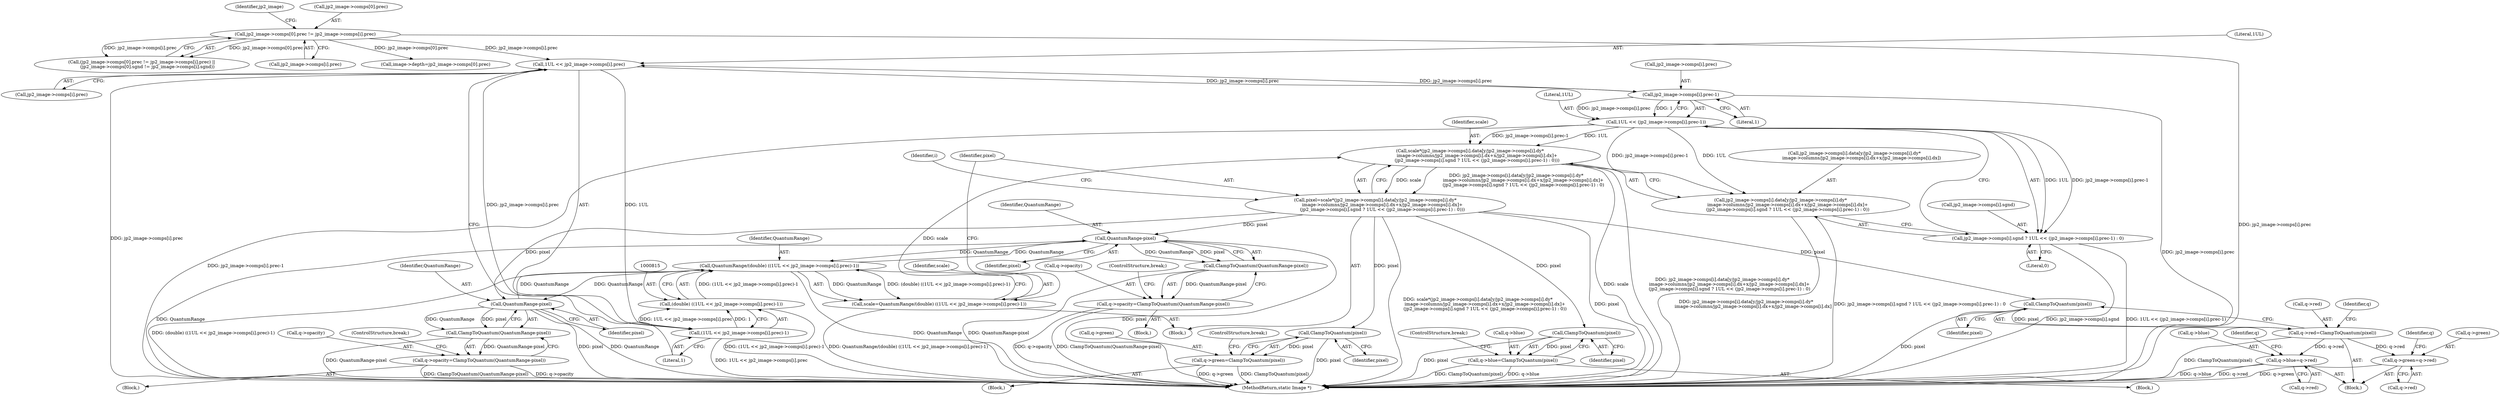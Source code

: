 digraph "0_ImageMagick_acee073df34aa4d491bf5cb74d3a15fc80f0a3aa@array" {
"1000817" [label="(Call,1UL << jp2_image->comps[i].prec)"];
"1000556" [label="(Call,jp2_image->comps[0].prec != jp2_image->comps[i].prec)"];
"1000881" [label="(Call,jp2_image->comps[i].prec-1)"];
"1000817" [label="(Call,1UL << jp2_image->comps[i].prec)"];
"1000816" [label="(Call,(1UL << jp2_image->comps[i].prec)-1)"];
"1000814" [label="(Call,(double) ((1UL << jp2_image->comps[i].prec)-1))"];
"1000812" [label="(Call,QuantumRange/(double) ((1UL << jp2_image->comps[i].prec)-1))"];
"1000810" [label="(Call,scale=QuantumRange/(double) ((1UL << jp2_image->comps[i].prec)-1))"];
"1000829" [label="(Call,scale*(jp2_image->comps[i].data[y/jp2_image->comps[i].dy*\n          image->columns/jp2_image->comps[i].dx+x/jp2_image->comps[i].dx]+\n          (jp2_image->comps[i].sgnd ? 1UL << (jp2_image->comps[i].prec-1) : 0)))"];
"1000827" [label="(Call,pixel=scale*(jp2_image->comps[i].data[y/jp2_image->comps[i].dy*\n          image->columns/jp2_image->comps[i].dx+x/jp2_image->comps[i].dx]+\n          (jp2_image->comps[i].sgnd ? 1UL << (jp2_image->comps[i].prec-1) : 0)))"];
"1000900" [label="(Call,ClampToQuantum(pixel))"];
"1000896" [label="(Call,q->red=ClampToQuantum(pixel))"];
"1000902" [label="(Call,q->green=q->red)"];
"1000909" [label="(Call,q->blue=q->red)"];
"1000936" [label="(Call,QuantumRange-pixel)"];
"1000935" [label="(Call,ClampToQuantum(QuantumRange-pixel))"];
"1000931" [label="(Call,q->opacity=ClampToQuantum(QuantumRange-pixel))"];
"1000944" [label="(Call,ClampToQuantum(pixel))"];
"1000940" [label="(Call,q->green=ClampToQuantum(pixel))"];
"1000953" [label="(Call,ClampToQuantum(pixel))"];
"1000949" [label="(Call,q->blue=ClampToQuantum(pixel))"];
"1000963" [label="(Call,QuantumRange-pixel)"];
"1000962" [label="(Call,ClampToQuantum(QuantumRange-pixel))"];
"1000958" [label="(Call,q->opacity=ClampToQuantum(QuantumRange-pixel))"];
"1000879" [label="(Call,1UL << (jp2_image->comps[i].prec-1))"];
"1000831" [label="(Call,jp2_image->comps[i].data[y/jp2_image->comps[i].dy*\n          image->columns/jp2_image->comps[i].dx+x/jp2_image->comps[i].dx]+\n          (jp2_image->comps[i].sgnd ? 1UL << (jp2_image->comps[i].prec-1) : 0))"];
"1000871" [label="(Call,jp2_image->comps[i].sgnd ? 1UL << (jp2_image->comps[i].prec-1) : 0)"];
"1000910" [label="(Call,q->blue)"];
"1000827" [label="(Call,pixel=scale*(jp2_image->comps[i].data[y/jp2_image->comps[i].dy*\n          image->columns/jp2_image->comps[i].dx+x/jp2_image->comps[i].dx]+\n          (jp2_image->comps[i].sgnd ? 1UL << (jp2_image->comps[i].prec-1) : 0)))"];
"1000564" [label="(Call,jp2_image->comps[i].prec)"];
"1000906" [label="(Call,q->red)"];
"1000950" [label="(Call,q->blue)"];
"1000890" [label="(Literal,0)"];
"1000575" [label="(Identifier,jp2_image)"];
"1000872" [label="(Call,jp2_image->comps[i].sgnd)"];
"1000932" [label="(Call,q->opacity)"];
"1000923" [label="(Block,)"];
"1000902" [label="(Call,q->green=q->red)"];
"1000816" [label="(Call,(1UL << jp2_image->comps[i].prec)-1)"];
"1000938" [label="(Identifier,pixel)"];
"1000810" [label="(Call,scale=QuantumRange/(double) ((1UL << jp2_image->comps[i].prec)-1))"];
"1000959" [label="(Call,q->opacity)"];
"1000881" [label="(Call,jp2_image->comps[i].prec-1)"];
"1000966" [label="(ControlStructure,break;)"];
"1000879" [label="(Call,1UL << (jp2_image->comps[i].prec-1))"];
"1000811" [label="(Identifier,scale)"];
"1000897" [label="(Call,q->red)"];
"1000807" [label="(Block,)"];
"1000931" [label="(Call,q->opacity=ClampToQuantum(QuantumRange-pixel))"];
"1000829" [label="(Call,scale*(jp2_image->comps[i].data[y/jp2_image->comps[i].dy*\n          image->columns/jp2_image->comps[i].dx+x/jp2_image->comps[i].dx]+\n          (jp2_image->comps[i].sgnd ? 1UL << (jp2_image->comps[i].prec-1) : 0)))"];
"1000939" [label="(ControlStructure,break;)"];
"1000941" [label="(Call,q->green)"];
"1000832" [label="(Call,jp2_image->comps[i].data[y/jp2_image->comps[i].dy*\n          image->columns/jp2_image->comps[i].dx+x/jp2_image->comps[i].dx])"];
"1000963" [label="(Call,QuantumRange-pixel)"];
"1000557" [label="(Call,jp2_image->comps[0].prec)"];
"1000958" [label="(Call,q->opacity=ClampToQuantum(QuantumRange-pixel))"];
"1000911" [label="(Identifier,q)"];
"1000882" [label="(Call,jp2_image->comps[i].prec)"];
"1000814" [label="(Call,(double) ((1UL << jp2_image->comps[i].prec)-1))"];
"1000909" [label="(Call,q->blue=q->red)"];
"1000935" [label="(Call,ClampToQuantum(QuantumRange-pixel))"];
"1000826" [label="(Literal,1)"];
"1000930" [label="(Block,)"];
"1000949" [label="(Call,q->blue=ClampToQuantum(pixel))"];
"1000948" [label="(Block,)"];
"1000954" [label="(Identifier,pixel)"];
"1000944" [label="(Call,ClampToQuantum(pixel))"];
"1000955" [label="(ControlStructure,break;)"];
"1000830" [label="(Identifier,scale)"];
"1000936" [label="(Call,QuantumRange-pixel)"];
"1000964" [label="(Identifier,QuantumRange)"];
"1000555" [label="(Call,(jp2_image->comps[0].prec != jp2_image->comps[i].prec) ||\n        (jp2_image->comps[0].sgnd != jp2_image->comps[i].sgnd))"];
"1000962" [label="(Call,ClampToQuantum(QuantumRange-pixel))"];
"1001006" [label="(MethodReturn,static Image *)"];
"1000953" [label="(Call,ClampToQuantum(pixel))"];
"1000937" [label="(Identifier,QuantumRange)"];
"1000812" [label="(Call,QuantumRange/(double) ((1UL << jp2_image->comps[i].prec)-1))"];
"1000831" [label="(Call,jp2_image->comps[i].data[y/jp2_image->comps[i].dy*\n          image->columns/jp2_image->comps[i].dx+x/jp2_image->comps[i].dx]+\n          (jp2_image->comps[i].sgnd ? 1UL << (jp2_image->comps[i].prec-1) : 0))"];
"1000817" [label="(Call,1UL << jp2_image->comps[i].prec)"];
"1000900" [label="(Call,ClampToQuantum(pixel))"];
"1000904" [label="(Identifier,q)"];
"1000918" [label="(Identifier,q)"];
"1000889" [label="(Literal,1)"];
"1000556" [label="(Call,jp2_image->comps[0].prec != jp2_image->comps[i].prec)"];
"1000880" [label="(Literal,1UL)"];
"1000913" [label="(Call,q->red)"];
"1000946" [label="(ControlStructure,break;)"];
"1000945" [label="(Identifier,pixel)"];
"1000617" [label="(Call,image->depth=jp2_image->comps[0].prec)"];
"1000828" [label="(Identifier,pixel)"];
"1000965" [label="(Identifier,pixel)"];
"1000892" [label="(Identifier,i)"];
"1000901" [label="(Identifier,pixel)"];
"1000871" [label="(Call,jp2_image->comps[i].sgnd ? 1UL << (jp2_image->comps[i].prec-1) : 0)"];
"1000818" [label="(Literal,1UL)"];
"1000957" [label="(Block,)"];
"1000940" [label="(Call,q->green=ClampToQuantum(pixel))"];
"1000896" [label="(Call,q->red=ClampToQuantum(pixel))"];
"1000895" [label="(Block,)"];
"1000903" [label="(Call,q->green)"];
"1000819" [label="(Call,jp2_image->comps[i].prec)"];
"1000813" [label="(Identifier,QuantumRange)"];
"1000817" -> "1000816"  [label="AST: "];
"1000817" -> "1000819"  [label="CFG: "];
"1000818" -> "1000817"  [label="AST: "];
"1000819" -> "1000817"  [label="AST: "];
"1000826" -> "1000817"  [label="CFG: "];
"1000817" -> "1001006"  [label="DDG: jp2_image->comps[i].prec"];
"1000817" -> "1000816"  [label="DDG: 1UL"];
"1000817" -> "1000816"  [label="DDG: jp2_image->comps[i].prec"];
"1000556" -> "1000817"  [label="DDG: jp2_image->comps[i].prec"];
"1000881" -> "1000817"  [label="DDG: jp2_image->comps[i].prec"];
"1000817" -> "1000881"  [label="DDG: jp2_image->comps[i].prec"];
"1000556" -> "1000555"  [label="AST: "];
"1000556" -> "1000564"  [label="CFG: "];
"1000557" -> "1000556"  [label="AST: "];
"1000564" -> "1000556"  [label="AST: "];
"1000575" -> "1000556"  [label="CFG: "];
"1000555" -> "1000556"  [label="CFG: "];
"1000556" -> "1001006"  [label="DDG: jp2_image->comps[i].prec"];
"1000556" -> "1000555"  [label="DDG: jp2_image->comps[0].prec"];
"1000556" -> "1000555"  [label="DDG: jp2_image->comps[i].prec"];
"1000556" -> "1000617"  [label="DDG: jp2_image->comps[0].prec"];
"1000881" -> "1000879"  [label="AST: "];
"1000881" -> "1000889"  [label="CFG: "];
"1000882" -> "1000881"  [label="AST: "];
"1000889" -> "1000881"  [label="AST: "];
"1000879" -> "1000881"  [label="CFG: "];
"1000881" -> "1001006"  [label="DDG: jp2_image->comps[i].prec"];
"1000881" -> "1000879"  [label="DDG: jp2_image->comps[i].prec"];
"1000881" -> "1000879"  [label="DDG: 1"];
"1000816" -> "1000814"  [label="AST: "];
"1000816" -> "1000826"  [label="CFG: "];
"1000826" -> "1000816"  [label="AST: "];
"1000814" -> "1000816"  [label="CFG: "];
"1000816" -> "1001006"  [label="DDG: 1UL << jp2_image->comps[i].prec"];
"1000816" -> "1000814"  [label="DDG: 1UL << jp2_image->comps[i].prec"];
"1000816" -> "1000814"  [label="DDG: 1"];
"1000814" -> "1000812"  [label="AST: "];
"1000815" -> "1000814"  [label="AST: "];
"1000812" -> "1000814"  [label="CFG: "];
"1000814" -> "1001006"  [label="DDG: (1UL << jp2_image->comps[i].prec)-1"];
"1000814" -> "1000812"  [label="DDG: (1UL << jp2_image->comps[i].prec)-1"];
"1000812" -> "1000810"  [label="AST: "];
"1000813" -> "1000812"  [label="AST: "];
"1000810" -> "1000812"  [label="CFG: "];
"1000812" -> "1001006"  [label="DDG: (double) ((1UL << jp2_image->comps[i].prec)-1)"];
"1000812" -> "1001006"  [label="DDG: QuantumRange"];
"1000812" -> "1000810"  [label="DDG: QuantumRange"];
"1000812" -> "1000810"  [label="DDG: (double) ((1UL << jp2_image->comps[i].prec)-1)"];
"1000936" -> "1000812"  [label="DDG: QuantumRange"];
"1000963" -> "1000812"  [label="DDG: QuantumRange"];
"1000812" -> "1000936"  [label="DDG: QuantumRange"];
"1000812" -> "1000963"  [label="DDG: QuantumRange"];
"1000810" -> "1000807"  [label="AST: "];
"1000811" -> "1000810"  [label="AST: "];
"1000828" -> "1000810"  [label="CFG: "];
"1000810" -> "1001006"  [label="DDG: QuantumRange/(double) ((1UL << jp2_image->comps[i].prec)-1)"];
"1000810" -> "1000829"  [label="DDG: scale"];
"1000829" -> "1000827"  [label="AST: "];
"1000829" -> "1000831"  [label="CFG: "];
"1000830" -> "1000829"  [label="AST: "];
"1000831" -> "1000829"  [label="AST: "];
"1000827" -> "1000829"  [label="CFG: "];
"1000829" -> "1001006"  [label="DDG: scale"];
"1000829" -> "1001006"  [label="DDG: jp2_image->comps[i].data[y/jp2_image->comps[i].dy*\n          image->columns/jp2_image->comps[i].dx+x/jp2_image->comps[i].dx]+\n          (jp2_image->comps[i].sgnd ? 1UL << (jp2_image->comps[i].prec-1) : 0)"];
"1000829" -> "1000827"  [label="DDG: scale"];
"1000829" -> "1000827"  [label="DDG: jp2_image->comps[i].data[y/jp2_image->comps[i].dy*\n          image->columns/jp2_image->comps[i].dx+x/jp2_image->comps[i].dx]+\n          (jp2_image->comps[i].sgnd ? 1UL << (jp2_image->comps[i].prec-1) : 0)"];
"1000879" -> "1000829"  [label="DDG: 1UL"];
"1000879" -> "1000829"  [label="DDG: jp2_image->comps[i].prec-1"];
"1000827" -> "1000807"  [label="AST: "];
"1000828" -> "1000827"  [label="AST: "];
"1000892" -> "1000827"  [label="CFG: "];
"1000827" -> "1001006"  [label="DDG: scale*(jp2_image->comps[i].data[y/jp2_image->comps[i].dy*\n          image->columns/jp2_image->comps[i].dx+x/jp2_image->comps[i].dx]+\n          (jp2_image->comps[i].sgnd ? 1UL << (jp2_image->comps[i].prec-1) : 0))"];
"1000827" -> "1001006"  [label="DDG: pixel"];
"1000827" -> "1000900"  [label="DDG: pixel"];
"1000827" -> "1000936"  [label="DDG: pixel"];
"1000827" -> "1000944"  [label="DDG: pixel"];
"1000827" -> "1000953"  [label="DDG: pixel"];
"1000827" -> "1000963"  [label="DDG: pixel"];
"1000900" -> "1000896"  [label="AST: "];
"1000900" -> "1000901"  [label="CFG: "];
"1000901" -> "1000900"  [label="AST: "];
"1000896" -> "1000900"  [label="CFG: "];
"1000900" -> "1001006"  [label="DDG: pixel"];
"1000900" -> "1000896"  [label="DDG: pixel"];
"1000896" -> "1000895"  [label="AST: "];
"1000897" -> "1000896"  [label="AST: "];
"1000904" -> "1000896"  [label="CFG: "];
"1000896" -> "1001006"  [label="DDG: ClampToQuantum(pixel)"];
"1000896" -> "1000902"  [label="DDG: q->red"];
"1000896" -> "1000909"  [label="DDG: q->red"];
"1000902" -> "1000895"  [label="AST: "];
"1000902" -> "1000906"  [label="CFG: "];
"1000903" -> "1000902"  [label="AST: "];
"1000906" -> "1000902"  [label="AST: "];
"1000911" -> "1000902"  [label="CFG: "];
"1000902" -> "1001006"  [label="DDG: q->green"];
"1000909" -> "1000895"  [label="AST: "];
"1000909" -> "1000913"  [label="CFG: "];
"1000910" -> "1000909"  [label="AST: "];
"1000913" -> "1000909"  [label="AST: "];
"1000918" -> "1000909"  [label="CFG: "];
"1000909" -> "1001006"  [label="DDG: q->blue"];
"1000909" -> "1001006"  [label="DDG: q->red"];
"1000936" -> "1000935"  [label="AST: "];
"1000936" -> "1000938"  [label="CFG: "];
"1000937" -> "1000936"  [label="AST: "];
"1000938" -> "1000936"  [label="AST: "];
"1000935" -> "1000936"  [label="CFG: "];
"1000936" -> "1001006"  [label="DDG: QuantumRange"];
"1000936" -> "1001006"  [label="DDG: pixel"];
"1000936" -> "1000935"  [label="DDG: QuantumRange"];
"1000936" -> "1000935"  [label="DDG: pixel"];
"1000935" -> "1000931"  [label="AST: "];
"1000931" -> "1000935"  [label="CFG: "];
"1000935" -> "1001006"  [label="DDG: QuantumRange-pixel"];
"1000935" -> "1000931"  [label="DDG: QuantumRange-pixel"];
"1000931" -> "1000930"  [label="AST: "];
"1000932" -> "1000931"  [label="AST: "];
"1000939" -> "1000931"  [label="CFG: "];
"1000931" -> "1001006"  [label="DDG: ClampToQuantum(QuantumRange-pixel)"];
"1000931" -> "1001006"  [label="DDG: q->opacity"];
"1000944" -> "1000940"  [label="AST: "];
"1000944" -> "1000945"  [label="CFG: "];
"1000945" -> "1000944"  [label="AST: "];
"1000940" -> "1000944"  [label="CFG: "];
"1000944" -> "1001006"  [label="DDG: pixel"];
"1000944" -> "1000940"  [label="DDG: pixel"];
"1000940" -> "1000923"  [label="AST: "];
"1000941" -> "1000940"  [label="AST: "];
"1000946" -> "1000940"  [label="CFG: "];
"1000940" -> "1001006"  [label="DDG: q->green"];
"1000940" -> "1001006"  [label="DDG: ClampToQuantum(pixel)"];
"1000953" -> "1000949"  [label="AST: "];
"1000953" -> "1000954"  [label="CFG: "];
"1000954" -> "1000953"  [label="AST: "];
"1000949" -> "1000953"  [label="CFG: "];
"1000953" -> "1001006"  [label="DDG: pixel"];
"1000953" -> "1000949"  [label="DDG: pixel"];
"1000949" -> "1000948"  [label="AST: "];
"1000950" -> "1000949"  [label="AST: "];
"1000955" -> "1000949"  [label="CFG: "];
"1000949" -> "1001006"  [label="DDG: ClampToQuantum(pixel)"];
"1000949" -> "1001006"  [label="DDG: q->blue"];
"1000963" -> "1000962"  [label="AST: "];
"1000963" -> "1000965"  [label="CFG: "];
"1000964" -> "1000963"  [label="AST: "];
"1000965" -> "1000963"  [label="AST: "];
"1000962" -> "1000963"  [label="CFG: "];
"1000963" -> "1001006"  [label="DDG: pixel"];
"1000963" -> "1001006"  [label="DDG: QuantumRange"];
"1000963" -> "1000962"  [label="DDG: QuantumRange"];
"1000963" -> "1000962"  [label="DDG: pixel"];
"1000962" -> "1000958"  [label="AST: "];
"1000958" -> "1000962"  [label="CFG: "];
"1000962" -> "1001006"  [label="DDG: QuantumRange-pixel"];
"1000962" -> "1000958"  [label="DDG: QuantumRange-pixel"];
"1000958" -> "1000957"  [label="AST: "];
"1000959" -> "1000958"  [label="AST: "];
"1000966" -> "1000958"  [label="CFG: "];
"1000958" -> "1001006"  [label="DDG: ClampToQuantum(QuantumRange-pixel)"];
"1000958" -> "1001006"  [label="DDG: q->opacity"];
"1000879" -> "1000871"  [label="AST: "];
"1000880" -> "1000879"  [label="AST: "];
"1000871" -> "1000879"  [label="CFG: "];
"1000879" -> "1001006"  [label="DDG: jp2_image->comps[i].prec-1"];
"1000879" -> "1000831"  [label="DDG: 1UL"];
"1000879" -> "1000831"  [label="DDG: jp2_image->comps[i].prec-1"];
"1000879" -> "1000871"  [label="DDG: 1UL"];
"1000879" -> "1000871"  [label="DDG: jp2_image->comps[i].prec-1"];
"1000831" -> "1000871"  [label="CFG: "];
"1000832" -> "1000831"  [label="AST: "];
"1000871" -> "1000831"  [label="AST: "];
"1000831" -> "1001006"  [label="DDG: jp2_image->comps[i].sgnd ? 1UL << (jp2_image->comps[i].prec-1) : 0"];
"1000831" -> "1001006"  [label="DDG: jp2_image->comps[i].data[y/jp2_image->comps[i].dy*\n          image->columns/jp2_image->comps[i].dx+x/jp2_image->comps[i].dx]"];
"1000871" -> "1000890"  [label="CFG: "];
"1000872" -> "1000871"  [label="AST: "];
"1000890" -> "1000871"  [label="AST: "];
"1000871" -> "1001006"  [label="DDG: jp2_image->comps[i].sgnd"];
"1000871" -> "1001006"  [label="DDG: 1UL << (jp2_image->comps[i].prec-1)"];
}
